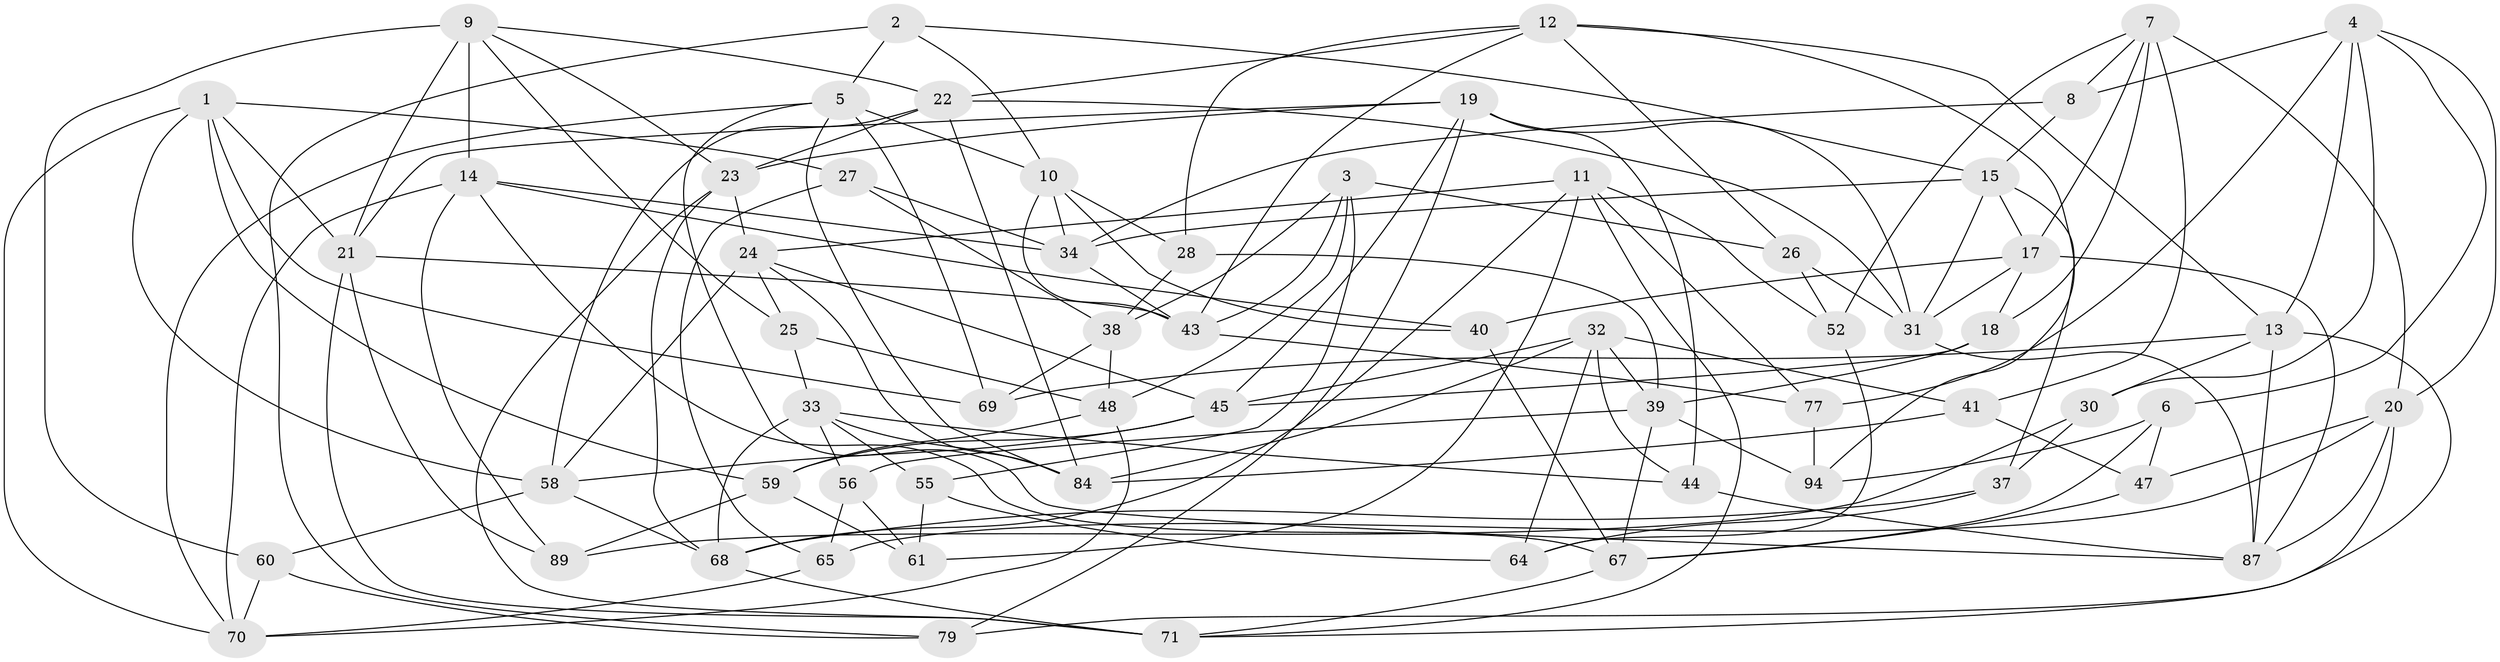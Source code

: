 // Generated by graph-tools (version 1.1) at 2025/24/03/03/25 07:24:31]
// undirected, 62 vertices, 158 edges
graph export_dot {
graph [start="1"]
  node [color=gray90,style=filled];
  1 [super="+78"];
  2;
  3 [super="+29"];
  4 [super="+16"];
  5 [super="+83"];
  6;
  7 [super="+73"];
  8;
  9 [super="+53"];
  10 [super="+90"];
  11 [super="+35"];
  12 [super="+51"];
  13 [super="+66"];
  14 [super="+49"];
  15 [super="+80"];
  17 [super="+36"];
  18;
  19 [super="+72"];
  20 [super="+57"];
  21 [super="+96"];
  22 [super="+42"];
  23 [super="+74"];
  24 [super="+62"];
  25;
  26;
  27;
  28;
  30;
  31 [super="+75"];
  32 [super="+82"];
  33 [super="+81"];
  34 [super="+63"];
  37;
  38 [super="+91"];
  39 [super="+50"];
  40;
  41;
  43 [super="+92"];
  44;
  45 [super="+46"];
  47;
  48 [super="+54"];
  52;
  55;
  56;
  58 [super="+85"];
  59 [super="+93"];
  60;
  61;
  64;
  65;
  67 [super="+76"];
  68 [super="+98"];
  69;
  70 [super="+95"];
  71 [super="+88"];
  77;
  79;
  84 [super="+86"];
  87 [super="+97"];
  89;
  94;
  1 -- 69;
  1 -- 21;
  1 -- 58;
  1 -- 27;
  1 -- 70;
  1 -- 59;
  2 -- 10;
  2 -- 79;
  2 -- 5;
  2 -- 15;
  3 -- 26;
  3 -- 55;
  3 -- 48;
  3 -- 43;
  3 -- 38 [weight=2];
  4 -- 6;
  4 -- 13;
  4 -- 8;
  4 -- 77;
  4 -- 20;
  4 -- 30;
  5 -- 69;
  5 -- 87;
  5 -- 10;
  5 -- 84;
  5 -- 70;
  6 -- 47;
  6 -- 94;
  6 -- 67;
  7 -- 41;
  7 -- 20;
  7 -- 18;
  7 -- 8;
  7 -- 52;
  7 -- 17;
  8 -- 34;
  8 -- 15;
  9 -- 25;
  9 -- 21;
  9 -- 60;
  9 -- 22;
  9 -- 14;
  9 -- 23;
  10 -- 28;
  10 -- 40;
  10 -- 43;
  10 -- 34;
  11 -- 61;
  11 -- 52;
  11 -- 77;
  11 -- 24;
  11 -- 68;
  11 -- 71;
  12 -- 28;
  12 -- 26;
  12 -- 22;
  12 -- 43;
  12 -- 13;
  12 -- 94;
  13 -- 69;
  13 -- 30;
  13 -- 79;
  13 -- 87;
  14 -- 67;
  14 -- 89;
  14 -- 40;
  14 -- 34;
  14 -- 70;
  15 -- 37;
  15 -- 31;
  15 -- 34;
  15 -- 17;
  17 -- 40;
  17 -- 18;
  17 -- 31;
  17 -- 87;
  18 -- 45;
  18 -- 39;
  19 -- 44;
  19 -- 31;
  19 -- 45;
  19 -- 79;
  19 -- 23;
  19 -- 21;
  20 -- 65;
  20 -- 71;
  20 -- 47;
  20 -- 87;
  21 -- 89;
  21 -- 43;
  21 -- 71;
  22 -- 23;
  22 -- 84;
  22 -- 31;
  22 -- 58;
  23 -- 24;
  23 -- 68;
  23 -- 71;
  24 -- 25;
  24 -- 58;
  24 -- 84;
  24 -- 45;
  25 -- 33;
  25 -- 48;
  26 -- 52;
  26 -- 31;
  27 -- 34;
  27 -- 38;
  27 -- 65;
  28 -- 39;
  28 -- 38;
  30 -- 37;
  30 -- 89;
  31 -- 87;
  32 -- 64;
  32 -- 44;
  32 -- 41;
  32 -- 84;
  32 -- 45;
  32 -- 39;
  33 -- 55;
  33 -- 44;
  33 -- 56;
  33 -- 68;
  33 -- 84;
  34 -- 43;
  37 -- 64;
  37 -- 68;
  38 -- 48;
  38 -- 69;
  39 -- 94;
  39 -- 56;
  39 -- 67;
  40 -- 67;
  41 -- 84;
  41 -- 47;
  43 -- 77;
  44 -- 87;
  45 -- 59;
  45 -- 58;
  47 -- 67;
  48 -- 59 [weight=2];
  48 -- 70;
  52 -- 64;
  55 -- 64;
  55 -- 61;
  56 -- 65;
  56 -- 61;
  58 -- 60;
  58 -- 68;
  59 -- 61;
  59 -- 89;
  60 -- 70;
  60 -- 79;
  65 -- 70;
  67 -- 71;
  68 -- 71;
  77 -- 94;
}
